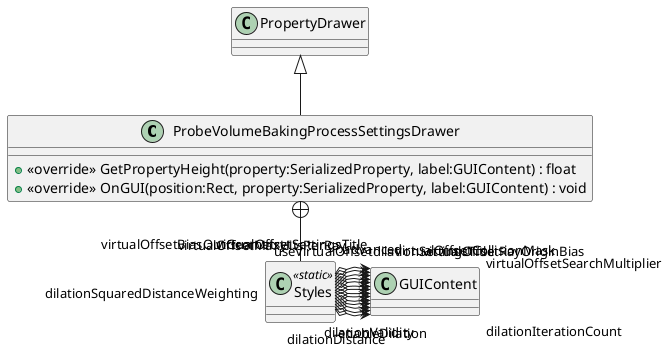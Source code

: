 @startuml
class ProbeVolumeBakingProcessSettingsDrawer {
    + <<override>> GetPropertyHeight(property:SerializedProperty, label:GUIContent) : float
    + <<override>> OnGUI(position:Rect, property:SerializedProperty, label:GUIContent) : void
}
class Styles <<static>> {
}
PropertyDrawer <|-- ProbeVolumeBakingProcessSettingsDrawer
ProbeVolumeBakingProcessSettingsDrawer +-- Styles
Styles o-> "enableDilation" GUIContent
Styles o-> "dilationDistance" GUIContent
Styles o-> "dilationValidity" GUIContent
Styles o-> "dilationIterationCount" GUIContent
Styles o-> "dilationSquaredDistanceWeighting" GUIContent
Styles o-> "useVirtualOffset" GUIContent
Styles o-> "virtualOffsetSearchMultiplier" GUIContent
Styles o-> "virtualOffsetBiasOutGeometry" GUIContent
Styles o-> "virtualOffsetRayOriginBias" GUIContent
Styles o-> "virtualOffsetMaxHitsPerRay" GUIContent
Styles o-> "virtualOffsetCollisionMask" GUIContent
Styles o-> "advanced" GUIContent
Styles o-> "dilationSettingsTitle" GUIContent
Styles o-> "virtualOffsetSettingsTitle" GUIContent
@enduml

